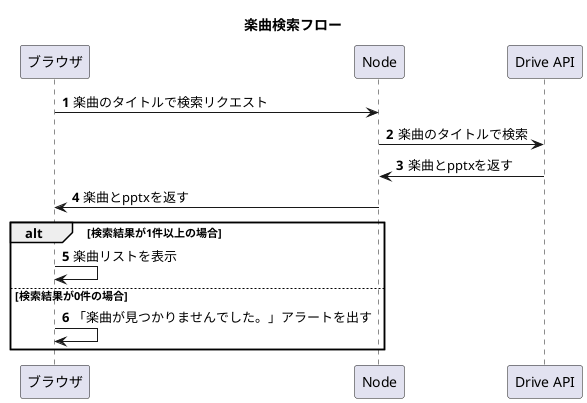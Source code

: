 @startuml 楽曲検索

title 楽曲検索フロー

autonumber

participant "ブラウザ" as browser
participant "Node" as node
participant "Drive API" as drive

browser -> node: 楽曲のタイトルで検索リクエスト
node -> drive: 楽曲のタイトルで検索
drive -> node: 楽曲とpptxを返す
node -> browser: 楽曲とpptxを返す

alt 検索結果が1件以上の場合
  browser -> browser: 楽曲リストを表示
else 検索結果が0件の場合
  browser -> browser: 「楽曲が見つかりませんでした。」アラートを出す
end

@enduml
